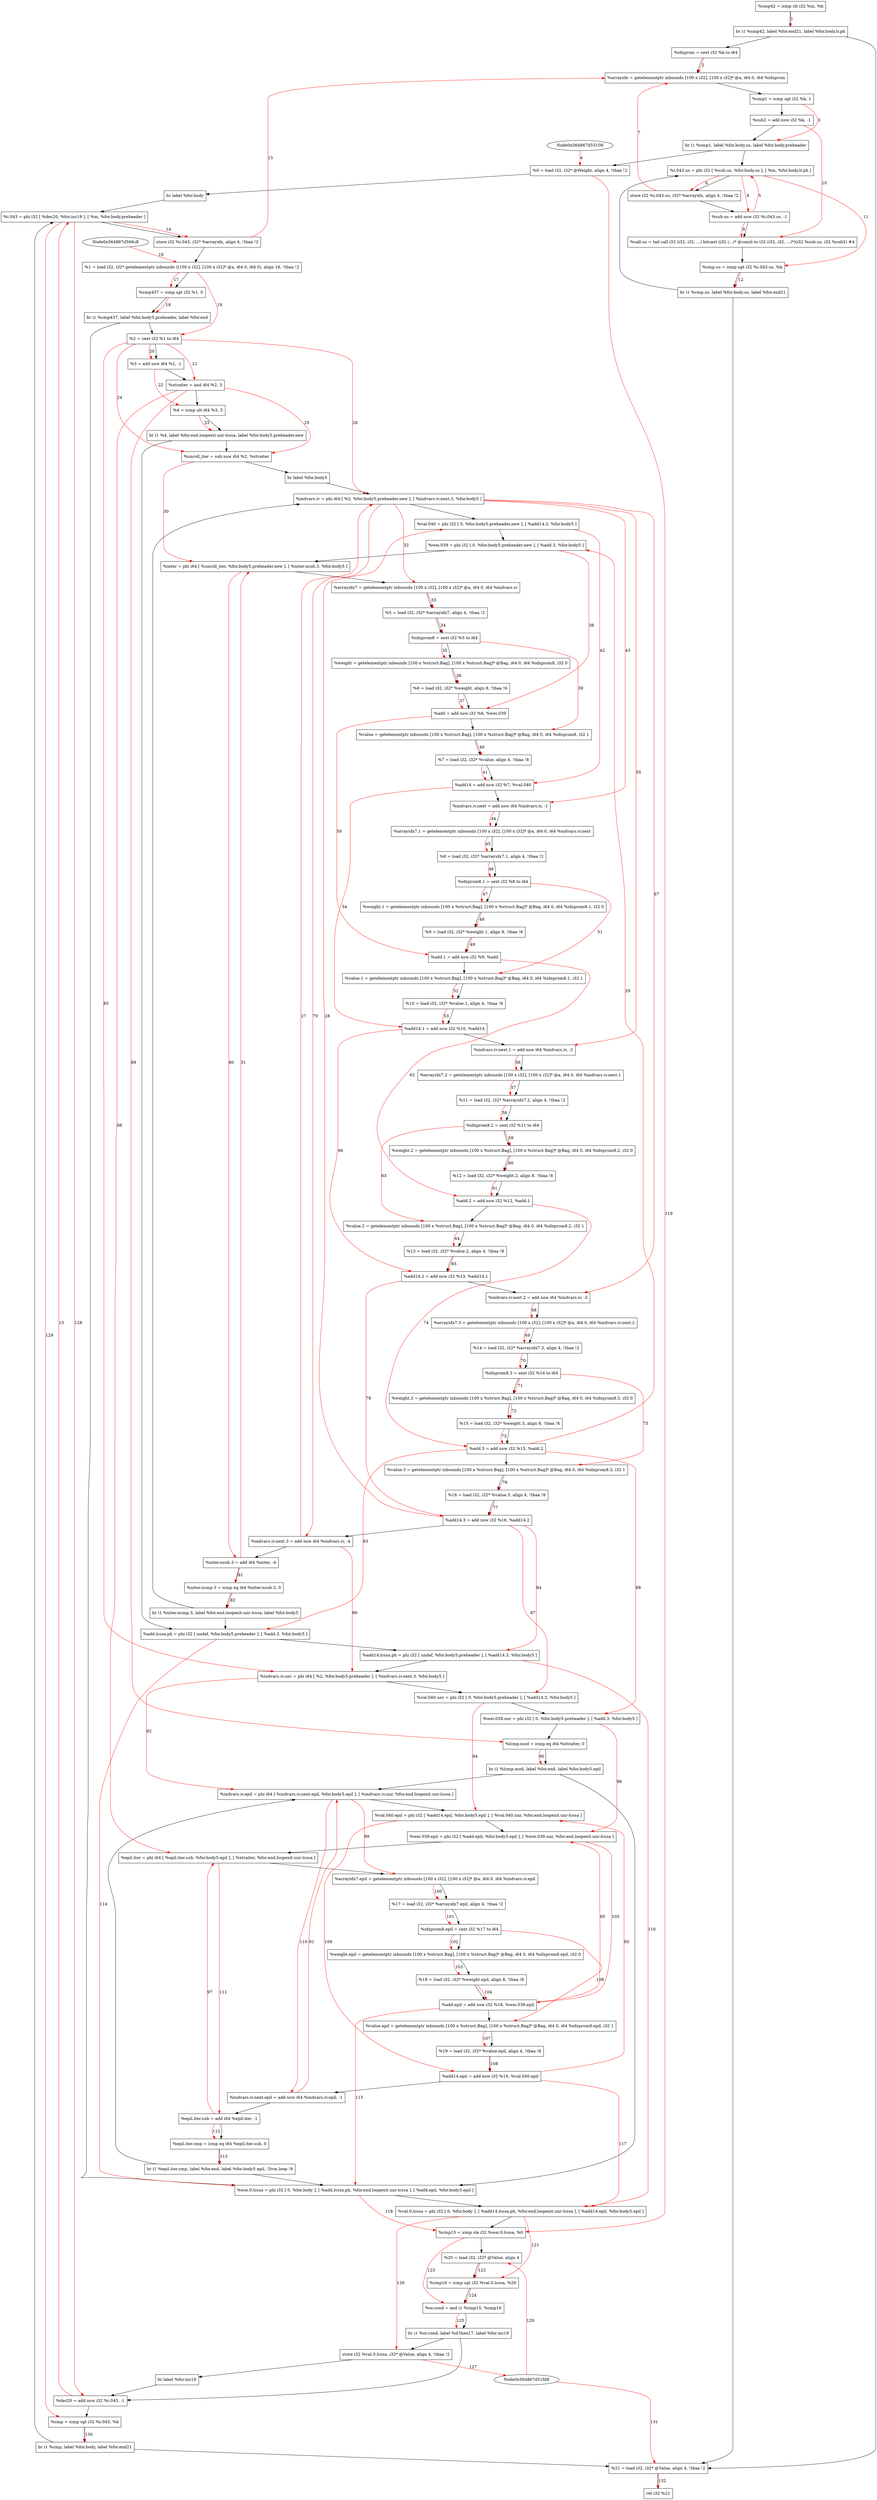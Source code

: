 digraph "CDFG for'func' function" {
	Node0x564867d53df0[shape=record, label="  %cmp42 = icmp slt i32 %m, %k"]
	Node0x564867cddc98[shape=record, label="  br i1 %cmp42, label %for.end21, label %for.body.lr.ph"]
	Node0x564867d53f48[shape=record, label="  %idxprom = sext i32 %k to i64"]
	Node0x564867d54028[shape=record, label="  %arrayidx = getelementptr inbounds [100 x i32], [100 x i32]* @a, i64 0, i64 %idxprom"]
	Node0x564867d54110[shape=record, label="  %cmp1 = icmp sgt i32 %k, 1"]
	Node0x564867d541d0[shape=record, label="  %sub2 = add nsw i32 %k, -1"]
	Node0x564867cdddb8[shape=record, label="  br i1 %cmp1, label %for.body.us, label %for.body.preheader"]
	Node0x564867d543d8[shape=record, label="  %0 = load i32, i32* @Weight, align 4, !tbaa !2"]
	Node0x564867d55588[shape=record, label="  br label %for.body"]
	Node0x564867d555f8[shape=record, label="  %i.043.us = phi i32 [ %sub.us, %for.body.us ], [ %m, %for.body.lr.ph ]"]
	Node0x564867d556f0[shape=record, label="  store i32 %i.043.us, i32* %arrayidx, align 4, !tbaa !2"]
	Node0x564867d55d80[shape=record, label="  %sub.us = add nsw i32 %i.043.us, -1"]
	Node0x564867d56238[shape=record, label="  %call.us = tail call i32 (i32, i32, ...) bitcast (i32 (...)* @comb to i32 (i32, i32, ...)*)(i32 %sub.us, i32 %sub2) #4"]
	Node0x564867d56330[shape=record, label="  %cmp.us = icmp sgt i32 %i.043.us, %k"]
	Node0x564867ce9468[shape=record, label="  br i1 %cmp.us, label %for.body.us, label %for.end21"]
	Node0x564867d56528[shape=record, label="  %i.043 = phi i32 [ %dec20, %for.inc19 ], [ %m, %for.body.preheader ]"]
	Node0x564867d56610[shape=record, label="  store i32 %i.043, i32* %arrayidx, align 4, !tbaa !2"]
	Node0x564867d56718[shape=record, label="  %1 = load i32, i32* getelementptr inbounds ([100 x i32], [100 x i32]* @a, i64 0, i64 0), align 16, !tbaa !2"]
	Node0x564867d56790[shape=record, label="  %cmp437 = icmp sgt i32 %1, 0"]
	Node0x564867ce9588[shape=record, label="  br i1 %cmp437, label %for.body5.preheader, label %for.end"]
	Node0x564867d56838[shape=record, label="  %2 = sext i32 %1 to i64"]
	Node0x564867d56a00[shape=record, label="  %3 = add nsw i64 %2, -1"]
	Node0x564867d56aa0[shape=record, label="  %xtraiter = and i64 %2, 3"]
	Node0x564867d56b40[shape=record, label="  %4 = icmp ult i64 %3, 3"]
	Node0x564867d57138[shape=record, label="  br i1 %4, label %for.end.loopexit.unr-lcssa, label %for.body5.preheader.new"]
	Node0x564867d571b0[shape=record, label="  %unroll_iter = sub nsw i64 %2, %xtraiter"]
	Node0x564867d57288[shape=record, label="  br label %for.body5"]
	Node0x564867d57338[shape=record, label="  %indvars.iv = phi i64 [ %2, %for.body5.preheader.new ], [ %indvars.iv.next.3, %for.body5 ]"]
	Node0x564867d57498[shape=record, label="  %val.040 = phi i32 [ 0, %for.body5.preheader.new ], [ %add14.3, %for.body5 ]"]
	Node0x564867d57608[shape=record, label="  %wei.039 = phi i32 [ 0, %for.body5.preheader.new ], [ %add.3, %for.body5 ]"]
	Node0x564867d57f68[shape=record, label="  %niter = phi i64 [ %unroll_iter, %for.body5.preheader.new ], [ %niter.nsub.3, %for.body5 ]"]
	Node0x564867d58068[shape=record, label="  %arrayidx7 = getelementptr inbounds [100 x i32], [100 x i32]* @a, i64 0, i64 %indvars.iv"]
	Node0x564867d58108[shape=record, label="  %5 = load i32, i32* %arrayidx7, align 4, !tbaa !2"]
	Node0x564867d58168[shape=record, label="  %idxprom8 = sext i32 %5 to i64"]
	Node0x564867d58240[shape=record, label="  %weight = getelementptr inbounds [100 x %struct.Bag], [100 x %struct.Bag]* @Bag, i64 0, i64 %idxprom8, i32 0"]
	Node0x564867d582c8[shape=record, label="  %6 = load i32, i32* %weight, align 8, !tbaa !6"]
	Node0x564867d58470[shape=record, label="  %add = add nsw i32 %6, %wei.039"]
	Node0x564867d58530[shape=record, label="  %value = getelementptr inbounds [100 x %struct.Bag], [100 x %struct.Bag]* @Bag, i64 0, i64 %idxprom8, i32 1"]
	Node0x564867d585b8[shape=record, label="  %7 = load i32, i32* %value, align 4, !tbaa !8"]
	Node0x564867d58760[shape=record, label="  %add14 = add nsw i32 %7, %val.040"]
	Node0x564867d587f0[shape=record, label="  %indvars.iv.next = add nsw i64 %indvars.iv, -1"]
	Node0x564867d588d8[shape=record, label="  %arrayidx7.1 = getelementptr inbounds [100 x i32], [100 x i32]* @a, i64 0, i64 %indvars.iv.next"]
	Node0x564867d58948[shape=record, label="  %8 = load i32, i32* %arrayidx7.1, align 4, !tbaa !2"]
	Node0x564867d58a38[shape=record, label="  %idxprom8.1 = sext i32 %8 to i64"]
	Node0x564867d58b10[shape=record, label="  %weight.1 = getelementptr inbounds [100 x %struct.Bag], [100 x %struct.Bag]* @Bag, i64 0, i64 %idxprom8.1, i32 0"]
	Node0x564867d58ba8[shape=record, label="  %9 = load i32, i32* %weight.1, align 8, !tbaa !6"]
	Node0x564867d59230[shape=record, label="  %add.1 = add nsw i32 %9, %add"]
	Node0x564867d592f0[shape=record, label="  %value.1 = getelementptr inbounds [100 x %struct.Bag], [100 x %struct.Bag]* @Bag, i64 0, i64 %idxprom8.1, i32 1"]
	Node0x564867d59378[shape=record, label="  %10 = load i32, i32* %value.1, align 4, !tbaa !8"]
	Node0x564867d59a00[shape=record, label="  %add14.1 = add nsw i32 %10, %add14"]
	Node0x564867d59af0[shape=record, label="  %indvars.iv.next.1 = add nsw i64 %indvars.iv, -2"]
	Node0x564867d59c08[shape=record, label="  %arrayidx7.2 = getelementptr inbounds [100 x i32], [100 x i32]* @a, i64 0, i64 %indvars.iv.next.1"]
	Node0x564867d59c78[shape=record, label="  %11 = load i32, i32* %arrayidx7.2, align 4, !tbaa !2"]
	Node0x564867d59cd8[shape=record, label="  %idxprom8.2 = sext i32 %11 to i64"]
	Node0x564867d59d80[shape=record, label="  %weight.2 = getelementptr inbounds [100 x %struct.Bag], [100 x %struct.Bag]* @Bag, i64 0, i64 %idxprom8.2, i32 0"]
	Node0x564867d59e18[shape=record, label="  %12 = load i32, i32* %weight.2, align 8, !tbaa !6"]
	Node0x564867d59e90[shape=record, label="  %add.2 = add nsw i32 %12, %add.1"]
	Node0x564867d5a570[shape=record, label="  %value.2 = getelementptr inbounds [100 x %struct.Bag], [100 x %struct.Bag]* @Bag, i64 0, i64 %idxprom8.2, i32 1"]
	Node0x564867d5a5f8[shape=record, label="  %13 = load i32, i32* %value.2, align 4, !tbaa !8"]
	Node0x564867d5a670[shape=record, label="  %add14.2 = add nsw i32 %13, %add14.1"]
	Node0x564867d5a730[shape=record, label="  %indvars.iv.next.2 = add nsw i64 %indvars.iv, -3"]
	Node0x564867d5a848[shape=record, label="  %arrayidx7.3 = getelementptr inbounds [100 x i32], [100 x i32]* @a, i64 0, i64 %indvars.iv.next.2"]
	Node0x564867d5a8b8[shape=record, label="  %14 = load i32, i32* %arrayidx7.3, align 4, !tbaa !2"]
	Node0x564867d5a918[shape=record, label="  %idxprom8.3 = sext i32 %14 to i64"]
	Node0x564867d5a9c0[shape=record, label="  %weight.3 = getelementptr inbounds [100 x %struct.Bag], [100 x %struct.Bag]* @Bag, i64 0, i64 %idxprom8.3, i32 0"]
	Node0x564867d5aa58[shape=record, label="  %15 = load i32, i32* %weight.3, align 8, !tbaa !6"]
	Node0x564867d5aad0[shape=record, label="  %add.3 = add nsw i32 %15, %add.2"]
	Node0x564867d5ab70[shape=record, label="  %value.3 = getelementptr inbounds [100 x %struct.Bag], [100 x %struct.Bag]* @Bag, i64 0, i64 %idxprom8.3, i32 1"]
	Node0x564867d575b8[shape=record, label="  %16 = load i32, i32* %value.3, align 4, !tbaa !8"]
	Node0x564867d5ac10[shape=record, label="  %add14.3 = add nsw i32 %16, %add14.2"]
	Node0x564867d5ac80[shape=record, label="  %indvars.iv.next.3 = add nsw i64 %indvars.iv, -4"]
	Node0x564867d5acf0[shape=record, label="  %niter.nsub.3 = add i64 %niter, -4"]
	Node0x564867d5ad60[shape=record, label="  %niter.ncmp.3 = icmp eq i64 %niter.nsub.3, 0"]
	Node0x564867d589d8[shape=record, label="  br i1 %niter.ncmp.3, label %for.end.loopexit.unr-lcssa, label %for.body5"]
	Node0x564867d56b88[shape=record, label="  %add.lcssa.ph = phi i32 [ undef, %for.body5.preheader ], [ %add.3, %for.body5 ]"]
	Node0x564867d5adf8[shape=record, label="  %add14.lcssa.ph = phi i32 [ undef, %for.body5.preheader ], [ %add14.3, %for.body5 ]"]
	Node0x564867d5aec8[shape=record, label="  %indvars.iv.unr = phi i64 [ %2, %for.body5.preheader ], [ %indvars.iv.next.3, %for.body5 ]"]
	Node0x564867d5af98[shape=record, label="  %val.040.unr = phi i32 [ 0, %for.body5.preheader ], [ %add14.3, %for.body5 ]"]
	Node0x564867d5b068[shape=record, label="  %wei.039.unr = phi i32 [ 0, %for.body5.preheader ], [ %add.3, %for.body5 ]"]
	Node0x564867d5b130[shape=record, label="  %lcmp.mod = icmp eq i64 %xtraiter, 0"]
	Node0x564867d5b238[shape=record, label="  br i1 %lcmp.mod, label %for.end, label %for.body5.epil"]
	Node0x564867d5b338[shape=record, label="  %indvars.iv.epil = phi i64 [ %indvars.iv.next.epil, %for.body5.epil ], [ %indvars.iv.unr, %for.end.loopexit.unr-lcssa ]"]
	Node0x564867d5b468[shape=record, label="  %val.040.epil = phi i32 [ %add14.epil, %for.body5.epil ], [ %val.040.unr, %for.end.loopexit.unr-lcssa ]"]
	Node0x564867d5b598[shape=record, label="  %wei.039.epil = phi i32 [ %add.epil, %for.body5.epil ], [ %wei.039.unr, %for.end.loopexit.unr-lcssa ]"]
	Node0x564867d5b6c8[shape=record, label="  %epil.iter = phi i64 [ %epil.iter.sub, %for.body5.epil ], [ %xtraiter, %for.end.loopexit.unr-lcssa ]"]
	Node0x564867d5b7a8[shape=record, label="  %arrayidx7.epil = getelementptr inbounds [100 x i32], [100 x i32]* @a, i64 0, i64 %indvars.iv.epil"]
	Node0x564867d5b818[shape=record, label="  %17 = load i32, i32* %arrayidx7.epil, align 4, !tbaa !2"]
	Node0x564867d5b878[shape=record, label="  %idxprom8.epil = sext i32 %17 to i64"]
	Node0x564867d5b950[shape=record, label="  %weight.epil = getelementptr inbounds [100 x %struct.Bag], [100 x %struct.Bag]* @Bag, i64 0, i64 %idxprom8.epil, i32 0"]
	Node0x564867d5b9e8[shape=record, label="  %18 = load i32, i32* %weight.epil, align 8, !tbaa !6"]
	Node0x564867d5ba60[shape=record, label="  %add.epil = add nsw i32 %18, %wei.039.epil"]
	Node0x564867d5bb00[shape=record, label="  %value.epil = getelementptr inbounds [100 x %struct.Bag], [100 x %struct.Bag]* @Bag, i64 0, i64 %idxprom8.epil, i32 1"]
	Node0x564867d570a8[shape=record, label="  %19 = load i32, i32* %value.epil, align 4, !tbaa !8"]
	Node0x564867d5bb80[shape=record, label="  %add14.epil = add nsw i32 %19, %val.040.epil"]
	Node0x564867d5bc20[shape=record, label="  %indvars.iv.next.epil = add nsw i64 %indvars.iv.epil, -1"]
	Node0x564867d5bc90[shape=record, label="  %epil.iter.sub = add i64 %epil.iter, -1"]
	Node0x564867d5bd00[shape=record, label="  %epil.iter.cmp = icmp eq i64 %epil.iter.sub, 0"]
	Node0x564867d5bd88[shape=record, label="  br i1 %epil.iter.cmp, label %for.end, label %for.body5.epil, !llvm.loop !9"]
	Node0x564867d5bee8[shape=record, label="  %wei.0.lcssa = phi i32 [ 0, %for.body ], [ %add.lcssa.ph, %for.end.loopexit.unr-lcssa ], [ %add.epil, %for.body5.epil ]"]
	Node0x564867d576f8[shape=record, label="  %val.0.lcssa = phi i32 [ 0, %for.body ], [ %add14.lcssa.ph, %for.end.loopexit.unr-lcssa ], [ %add14.epil, %for.body5.epil ]"]
	Node0x564867d577e0[shape=record, label="  %cmp15 = icmp sle i32 %wei.0.lcssa, %0"]
	Node0x564867d56928[shape=record, label="  %20 = load i32, i32* @Value, align 4"]
	Node0x564867d57870[shape=record, label="  %cmp16 = icmp sgt i32 %val.0.lcssa, %20"]
	Node0x564867d57900[shape=record, label="  %or.cond = and i1 %cmp15, %cmp16"]
	Node0x564867d579f8[shape=record, label="  br i1 %or.cond, label %if.then17, label %for.inc19"]
	Node0x564867d57a70[shape=record, label="  store i32 %val.0.lcssa, i32* @Value, align 4, !tbaa !2"]
	Node0x564867d57448[shape=record, label="  br label %for.inc19"]
	Node0x564867d57af0[shape=record, label="  %dec20 = add nsw i32 %i.043, -1"]
	Node0x564867d57b60[shape=record, label="  %cmp = icmp sgt i32 %i.043, %k"]
	Node0x564867d57c08[shape=record, label="  br i1 %cmp, label %for.body, label %for.end21"]
	Node0x564867d53d78[shape=record, label="  %21 = load i32, i32* @Value, align 4, !tbaa !2"]
	Node0x564867d55528[shape=record, label="  ret i32 %21"]
	Node0x564867d53df0 -> Node0x564867cddc98
	Node0x564867cddc98 -> Node0x564867d53d78
	Node0x564867cddc98 -> Node0x564867d53f48
	Node0x564867d53f48 -> Node0x564867d54028
	Node0x564867d54028 -> Node0x564867d54110
	Node0x564867d54110 -> Node0x564867d541d0
	Node0x564867d541d0 -> Node0x564867cdddb8
	Node0x564867cdddb8 -> Node0x564867d555f8
	Node0x564867cdddb8 -> Node0x564867d543d8
	Node0x564867d543d8 -> Node0x564867d55588
	Node0x564867d55588 -> Node0x564867d56528
	Node0x564867d555f8 -> Node0x564867d556f0
	Node0x564867d556f0 -> Node0x564867d55d80
	Node0x564867d55d80 -> Node0x564867d56238
	Node0x564867d56238 -> Node0x564867d56330
	Node0x564867d56330 -> Node0x564867ce9468
	Node0x564867ce9468 -> Node0x564867d555f8
	Node0x564867ce9468 -> Node0x564867d53d78
	Node0x564867d56528 -> Node0x564867d56610
	Node0x564867d56610 -> Node0x564867d56718
	Node0x564867d56718 -> Node0x564867d56790
	Node0x564867d56790 -> Node0x564867ce9588
	Node0x564867ce9588 -> Node0x564867d56838
	Node0x564867ce9588 -> Node0x564867d5bee8
	Node0x564867d56838 -> Node0x564867d56a00
	Node0x564867d56a00 -> Node0x564867d56aa0
	Node0x564867d56aa0 -> Node0x564867d56b40
	Node0x564867d56b40 -> Node0x564867d57138
	Node0x564867d57138 -> Node0x564867d56b88
	Node0x564867d57138 -> Node0x564867d571b0
	Node0x564867d571b0 -> Node0x564867d57288
	Node0x564867d57288 -> Node0x564867d57338
	Node0x564867d57338 -> Node0x564867d57498
	Node0x564867d57498 -> Node0x564867d57608
	Node0x564867d57608 -> Node0x564867d57f68
	Node0x564867d57f68 -> Node0x564867d58068
	Node0x564867d58068 -> Node0x564867d58108
	Node0x564867d58108 -> Node0x564867d58168
	Node0x564867d58168 -> Node0x564867d58240
	Node0x564867d58240 -> Node0x564867d582c8
	Node0x564867d582c8 -> Node0x564867d58470
	Node0x564867d58470 -> Node0x564867d58530
	Node0x564867d58530 -> Node0x564867d585b8
	Node0x564867d585b8 -> Node0x564867d58760
	Node0x564867d58760 -> Node0x564867d587f0
	Node0x564867d587f0 -> Node0x564867d588d8
	Node0x564867d588d8 -> Node0x564867d58948
	Node0x564867d58948 -> Node0x564867d58a38
	Node0x564867d58a38 -> Node0x564867d58b10
	Node0x564867d58b10 -> Node0x564867d58ba8
	Node0x564867d58ba8 -> Node0x564867d59230
	Node0x564867d59230 -> Node0x564867d592f0
	Node0x564867d592f0 -> Node0x564867d59378
	Node0x564867d59378 -> Node0x564867d59a00
	Node0x564867d59a00 -> Node0x564867d59af0
	Node0x564867d59af0 -> Node0x564867d59c08
	Node0x564867d59c08 -> Node0x564867d59c78
	Node0x564867d59c78 -> Node0x564867d59cd8
	Node0x564867d59cd8 -> Node0x564867d59d80
	Node0x564867d59d80 -> Node0x564867d59e18
	Node0x564867d59e18 -> Node0x564867d59e90
	Node0x564867d59e90 -> Node0x564867d5a570
	Node0x564867d5a570 -> Node0x564867d5a5f8
	Node0x564867d5a5f8 -> Node0x564867d5a670
	Node0x564867d5a670 -> Node0x564867d5a730
	Node0x564867d5a730 -> Node0x564867d5a848
	Node0x564867d5a848 -> Node0x564867d5a8b8
	Node0x564867d5a8b8 -> Node0x564867d5a918
	Node0x564867d5a918 -> Node0x564867d5a9c0
	Node0x564867d5a9c0 -> Node0x564867d5aa58
	Node0x564867d5aa58 -> Node0x564867d5aad0
	Node0x564867d5aad0 -> Node0x564867d5ab70
	Node0x564867d5ab70 -> Node0x564867d575b8
	Node0x564867d575b8 -> Node0x564867d5ac10
	Node0x564867d5ac10 -> Node0x564867d5ac80
	Node0x564867d5ac80 -> Node0x564867d5acf0
	Node0x564867d5acf0 -> Node0x564867d5ad60
	Node0x564867d5ad60 -> Node0x564867d589d8
	Node0x564867d589d8 -> Node0x564867d56b88
	Node0x564867d589d8 -> Node0x564867d57338
	Node0x564867d56b88 -> Node0x564867d5adf8
	Node0x564867d5adf8 -> Node0x564867d5aec8
	Node0x564867d5aec8 -> Node0x564867d5af98
	Node0x564867d5af98 -> Node0x564867d5b068
	Node0x564867d5b068 -> Node0x564867d5b130
	Node0x564867d5b130 -> Node0x564867d5b238
	Node0x564867d5b238 -> Node0x564867d5bee8
	Node0x564867d5b238 -> Node0x564867d5b338
	Node0x564867d5b338 -> Node0x564867d5b468
	Node0x564867d5b468 -> Node0x564867d5b598
	Node0x564867d5b598 -> Node0x564867d5b6c8
	Node0x564867d5b6c8 -> Node0x564867d5b7a8
	Node0x564867d5b7a8 -> Node0x564867d5b818
	Node0x564867d5b818 -> Node0x564867d5b878
	Node0x564867d5b878 -> Node0x564867d5b950
	Node0x564867d5b950 -> Node0x564867d5b9e8
	Node0x564867d5b9e8 -> Node0x564867d5ba60
	Node0x564867d5ba60 -> Node0x564867d5bb00
	Node0x564867d5bb00 -> Node0x564867d570a8
	Node0x564867d570a8 -> Node0x564867d5bb80
	Node0x564867d5bb80 -> Node0x564867d5bc20
	Node0x564867d5bc20 -> Node0x564867d5bc90
	Node0x564867d5bc90 -> Node0x564867d5bd00
	Node0x564867d5bd00 -> Node0x564867d5bd88
	Node0x564867d5bd88 -> Node0x564867d5bee8
	Node0x564867d5bd88 -> Node0x564867d5b338
	Node0x564867d5bee8 -> Node0x564867d576f8
	Node0x564867d576f8 -> Node0x564867d577e0
	Node0x564867d577e0 -> Node0x564867d56928
	Node0x564867d56928 -> Node0x564867d57870
	Node0x564867d57870 -> Node0x564867d57900
	Node0x564867d57900 -> Node0x564867d579f8
	Node0x564867d579f8 -> Node0x564867d57a70
	Node0x564867d579f8 -> Node0x564867d57af0
	Node0x564867d57a70 -> Node0x564867d57448
	Node0x564867d57448 -> Node0x564867d57af0
	Node0x564867d57af0 -> Node0x564867d57b60
	Node0x564867d57b60 -> Node0x564867d57c08
	Node0x564867d57c08 -> Node0x564867d56528
	Node0x564867d57c08 -> Node0x564867d53d78
	Node0x564867d53d78 -> Node0x564867d55528
edge [color=red]
	Node0x564867d53df0 -> Node0x564867cddc98[label="1"]
	Node0x564867d53f48 -> Node0x564867d54028[label="2"]
	Node0x564867d54110 -> Node0x564867cdddb8[label="3"]
	Node0x564867d53108 -> Node0x564867d543d8[label="4"]
	Node0x564867d55d80 -> Node0x564867d555f8[label="5"]
	Node0x564867d555f8 -> Node0x564867d556f0[label="6"]
	Node0x564867d556f0 -> Node0x564867d54028[label="7"]
	Node0x564867d555f8 -> Node0x564867d55d80[label="8"]
	Node0x564867d55d80 -> Node0x564867d56238[label="9"]
	Node0x564867d541d0 -> Node0x564867d56238[label="10"]
	Node0x564867d555f8 -> Node0x564867d56330[label="11"]
	Node0x564867d56330 -> Node0x564867ce9468[label="12"]
	Node0x564867d57af0 -> Node0x564867d56528[label="13"]
	Node0x564867d56528 -> Node0x564867d56610[label="14"]
	Node0x564867d56610 -> Node0x564867d54028[label="15"]
	Node0x564867d566c8 -> Node0x564867d56718[label="16"]
	Node0x564867d56718 -> Node0x564867d56790[label="17"]
	Node0x564867d56790 -> Node0x564867ce9588[label="18"]
	Node0x564867d56718 -> Node0x564867d56838[label="19"]
	Node0x564867d56838 -> Node0x564867d56a00[label="20"]
	Node0x564867d56838 -> Node0x564867d56aa0[label="21"]
	Node0x564867d56a00 -> Node0x564867d56b40[label="22"]
	Node0x564867d56b40 -> Node0x564867d57138[label="23"]
	Node0x564867d56838 -> Node0x564867d571b0[label="24"]
	Node0x564867d56aa0 -> Node0x564867d571b0[label="25"]
	Node0x564867d56838 -> Node0x564867d57338[label="26"]
	Node0x564867d5ac80 -> Node0x564867d57338[label="27"]
	Node0x564867d5ac10 -> Node0x564867d57498[label="28"]
	Node0x564867d5aad0 -> Node0x564867d57608[label="29"]
	Node0x564867d571b0 -> Node0x564867d57f68[label="30"]
	Node0x564867d5acf0 -> Node0x564867d57f68[label="31"]
	Node0x564867d57338 -> Node0x564867d58068[label="32"]
	Node0x564867d58068 -> Node0x564867d58108[label="33"]
	Node0x564867d58108 -> Node0x564867d58168[label="34"]
	Node0x564867d58168 -> Node0x564867d58240[label="35"]
	Node0x564867d58240 -> Node0x564867d582c8[label="36"]
	Node0x564867d582c8 -> Node0x564867d58470[label="37"]
	Node0x564867d57608 -> Node0x564867d58470[label="38"]
	Node0x564867d58168 -> Node0x564867d58530[label="39"]
	Node0x564867d58530 -> Node0x564867d585b8[label="40"]
	Node0x564867d585b8 -> Node0x564867d58760[label="41"]
	Node0x564867d57498 -> Node0x564867d58760[label="42"]
	Node0x564867d57338 -> Node0x564867d587f0[label="43"]
	Node0x564867d587f0 -> Node0x564867d588d8[label="44"]
	Node0x564867d588d8 -> Node0x564867d58948[label="45"]
	Node0x564867d58948 -> Node0x564867d58a38[label="46"]
	Node0x564867d58a38 -> Node0x564867d58b10[label="47"]
	Node0x564867d58b10 -> Node0x564867d58ba8[label="48"]
	Node0x564867d58ba8 -> Node0x564867d59230[label="49"]
	Node0x564867d58470 -> Node0x564867d59230[label="50"]
	Node0x564867d58a38 -> Node0x564867d592f0[label="51"]
	Node0x564867d592f0 -> Node0x564867d59378[label="52"]
	Node0x564867d59378 -> Node0x564867d59a00[label="53"]
	Node0x564867d58760 -> Node0x564867d59a00[label="54"]
	Node0x564867d57338 -> Node0x564867d59af0[label="55"]
	Node0x564867d59af0 -> Node0x564867d59c08[label="56"]
	Node0x564867d59c08 -> Node0x564867d59c78[label="57"]
	Node0x564867d59c78 -> Node0x564867d59cd8[label="58"]
	Node0x564867d59cd8 -> Node0x564867d59d80[label="59"]
	Node0x564867d59d80 -> Node0x564867d59e18[label="60"]
	Node0x564867d59e18 -> Node0x564867d59e90[label="61"]
	Node0x564867d59230 -> Node0x564867d59e90[label="62"]
	Node0x564867d59cd8 -> Node0x564867d5a570[label="63"]
	Node0x564867d5a570 -> Node0x564867d5a5f8[label="64"]
	Node0x564867d5a5f8 -> Node0x564867d5a670[label="65"]
	Node0x564867d59a00 -> Node0x564867d5a670[label="66"]
	Node0x564867d57338 -> Node0x564867d5a730[label="67"]
	Node0x564867d5a730 -> Node0x564867d5a848[label="68"]
	Node0x564867d5a848 -> Node0x564867d5a8b8[label="69"]
	Node0x564867d5a8b8 -> Node0x564867d5a918[label="70"]
	Node0x564867d5a918 -> Node0x564867d5a9c0[label="71"]
	Node0x564867d5a9c0 -> Node0x564867d5aa58[label="72"]
	Node0x564867d5aa58 -> Node0x564867d5aad0[label="73"]
	Node0x564867d59e90 -> Node0x564867d5aad0[label="74"]
	Node0x564867d5a918 -> Node0x564867d5ab70[label="75"]
	Node0x564867d5ab70 -> Node0x564867d575b8[label="76"]
	Node0x564867d575b8 -> Node0x564867d5ac10[label="77"]
	Node0x564867d5a670 -> Node0x564867d5ac10[label="78"]
	Node0x564867d57338 -> Node0x564867d5ac80[label="79"]
	Node0x564867d57f68 -> Node0x564867d5acf0[label="80"]
	Node0x564867d5acf0 -> Node0x564867d5ad60[label="81"]
	Node0x564867d5ad60 -> Node0x564867d589d8[label="82"]
	Node0x564867d5aad0 -> Node0x564867d56b88[label="83"]
	Node0x564867d5ac10 -> Node0x564867d5adf8[label="84"]
	Node0x564867d56838 -> Node0x564867d5aec8[label="85"]
	Node0x564867d5ac80 -> Node0x564867d5aec8[label="86"]
	Node0x564867d5ac10 -> Node0x564867d5af98[label="87"]
	Node0x564867d5aad0 -> Node0x564867d5b068[label="88"]
	Node0x564867d56aa0 -> Node0x564867d5b130[label="89"]
	Node0x564867d5b130 -> Node0x564867d5b238[label="90"]
	Node0x564867d5bc20 -> Node0x564867d5b338[label="91"]
	Node0x564867d5aec8 -> Node0x564867d5b338[label="92"]
	Node0x564867d5bb80 -> Node0x564867d5b468[label="93"]
	Node0x564867d5af98 -> Node0x564867d5b468[label="94"]
	Node0x564867d5ba60 -> Node0x564867d5b598[label="95"]
	Node0x564867d5b068 -> Node0x564867d5b598[label="96"]
	Node0x564867d5bc90 -> Node0x564867d5b6c8[label="97"]
	Node0x564867d56aa0 -> Node0x564867d5b6c8[label="98"]
	Node0x564867d5b338 -> Node0x564867d5b7a8[label="99"]
	Node0x564867d5b7a8 -> Node0x564867d5b818[label="100"]
	Node0x564867d5b818 -> Node0x564867d5b878[label="101"]
	Node0x564867d5b878 -> Node0x564867d5b950[label="102"]
	Node0x564867d5b950 -> Node0x564867d5b9e8[label="103"]
	Node0x564867d5b9e8 -> Node0x564867d5ba60[label="104"]
	Node0x564867d5b598 -> Node0x564867d5ba60[label="105"]
	Node0x564867d5b878 -> Node0x564867d5bb00[label="106"]
	Node0x564867d5bb00 -> Node0x564867d570a8[label="107"]
	Node0x564867d570a8 -> Node0x564867d5bb80[label="108"]
	Node0x564867d5b468 -> Node0x564867d5bb80[label="109"]
	Node0x564867d5b338 -> Node0x564867d5bc20[label="110"]
	Node0x564867d5b6c8 -> Node0x564867d5bc90[label="111"]
	Node0x564867d5bc90 -> Node0x564867d5bd00[label="112"]
	Node0x564867d5bd00 -> Node0x564867d5bd88[label="113"]
	Node0x564867d56b88 -> Node0x564867d5bee8[label="114"]
	Node0x564867d5ba60 -> Node0x564867d5bee8[label="115"]
	Node0x564867d5adf8 -> Node0x564867d576f8[label="116"]
	Node0x564867d5bb80 -> Node0x564867d576f8[label="117"]
	Node0x564867d5bee8 -> Node0x564867d577e0[label="118"]
	Node0x564867d543d8 -> Node0x564867d577e0[label="119"]
	Node0x564867d51fd8 -> Node0x564867d56928[label="120"]
	Node0x564867d576f8 -> Node0x564867d57870[label="121"]
	Node0x564867d56928 -> Node0x564867d57870[label="122"]
	Node0x564867d577e0 -> Node0x564867d57900[label="123"]
	Node0x564867d57870 -> Node0x564867d57900[label="124"]
	Node0x564867d57900 -> Node0x564867d579f8[label="125"]
	Node0x564867d576f8 -> Node0x564867d57a70[label="126"]
	Node0x564867d57a70 -> Node0x564867d51fd8[label="127"]
	Node0x564867d56528 -> Node0x564867d57af0[label="128"]
	Node0x564867d56528 -> Node0x564867d57b60[label="129"]
	Node0x564867d57b60 -> Node0x564867d57c08[label="130"]
	Node0x564867d51fd8 -> Node0x564867d53d78[label="131"]
	Node0x564867d53d78 -> Node0x564867d55528[label="132"]
}
